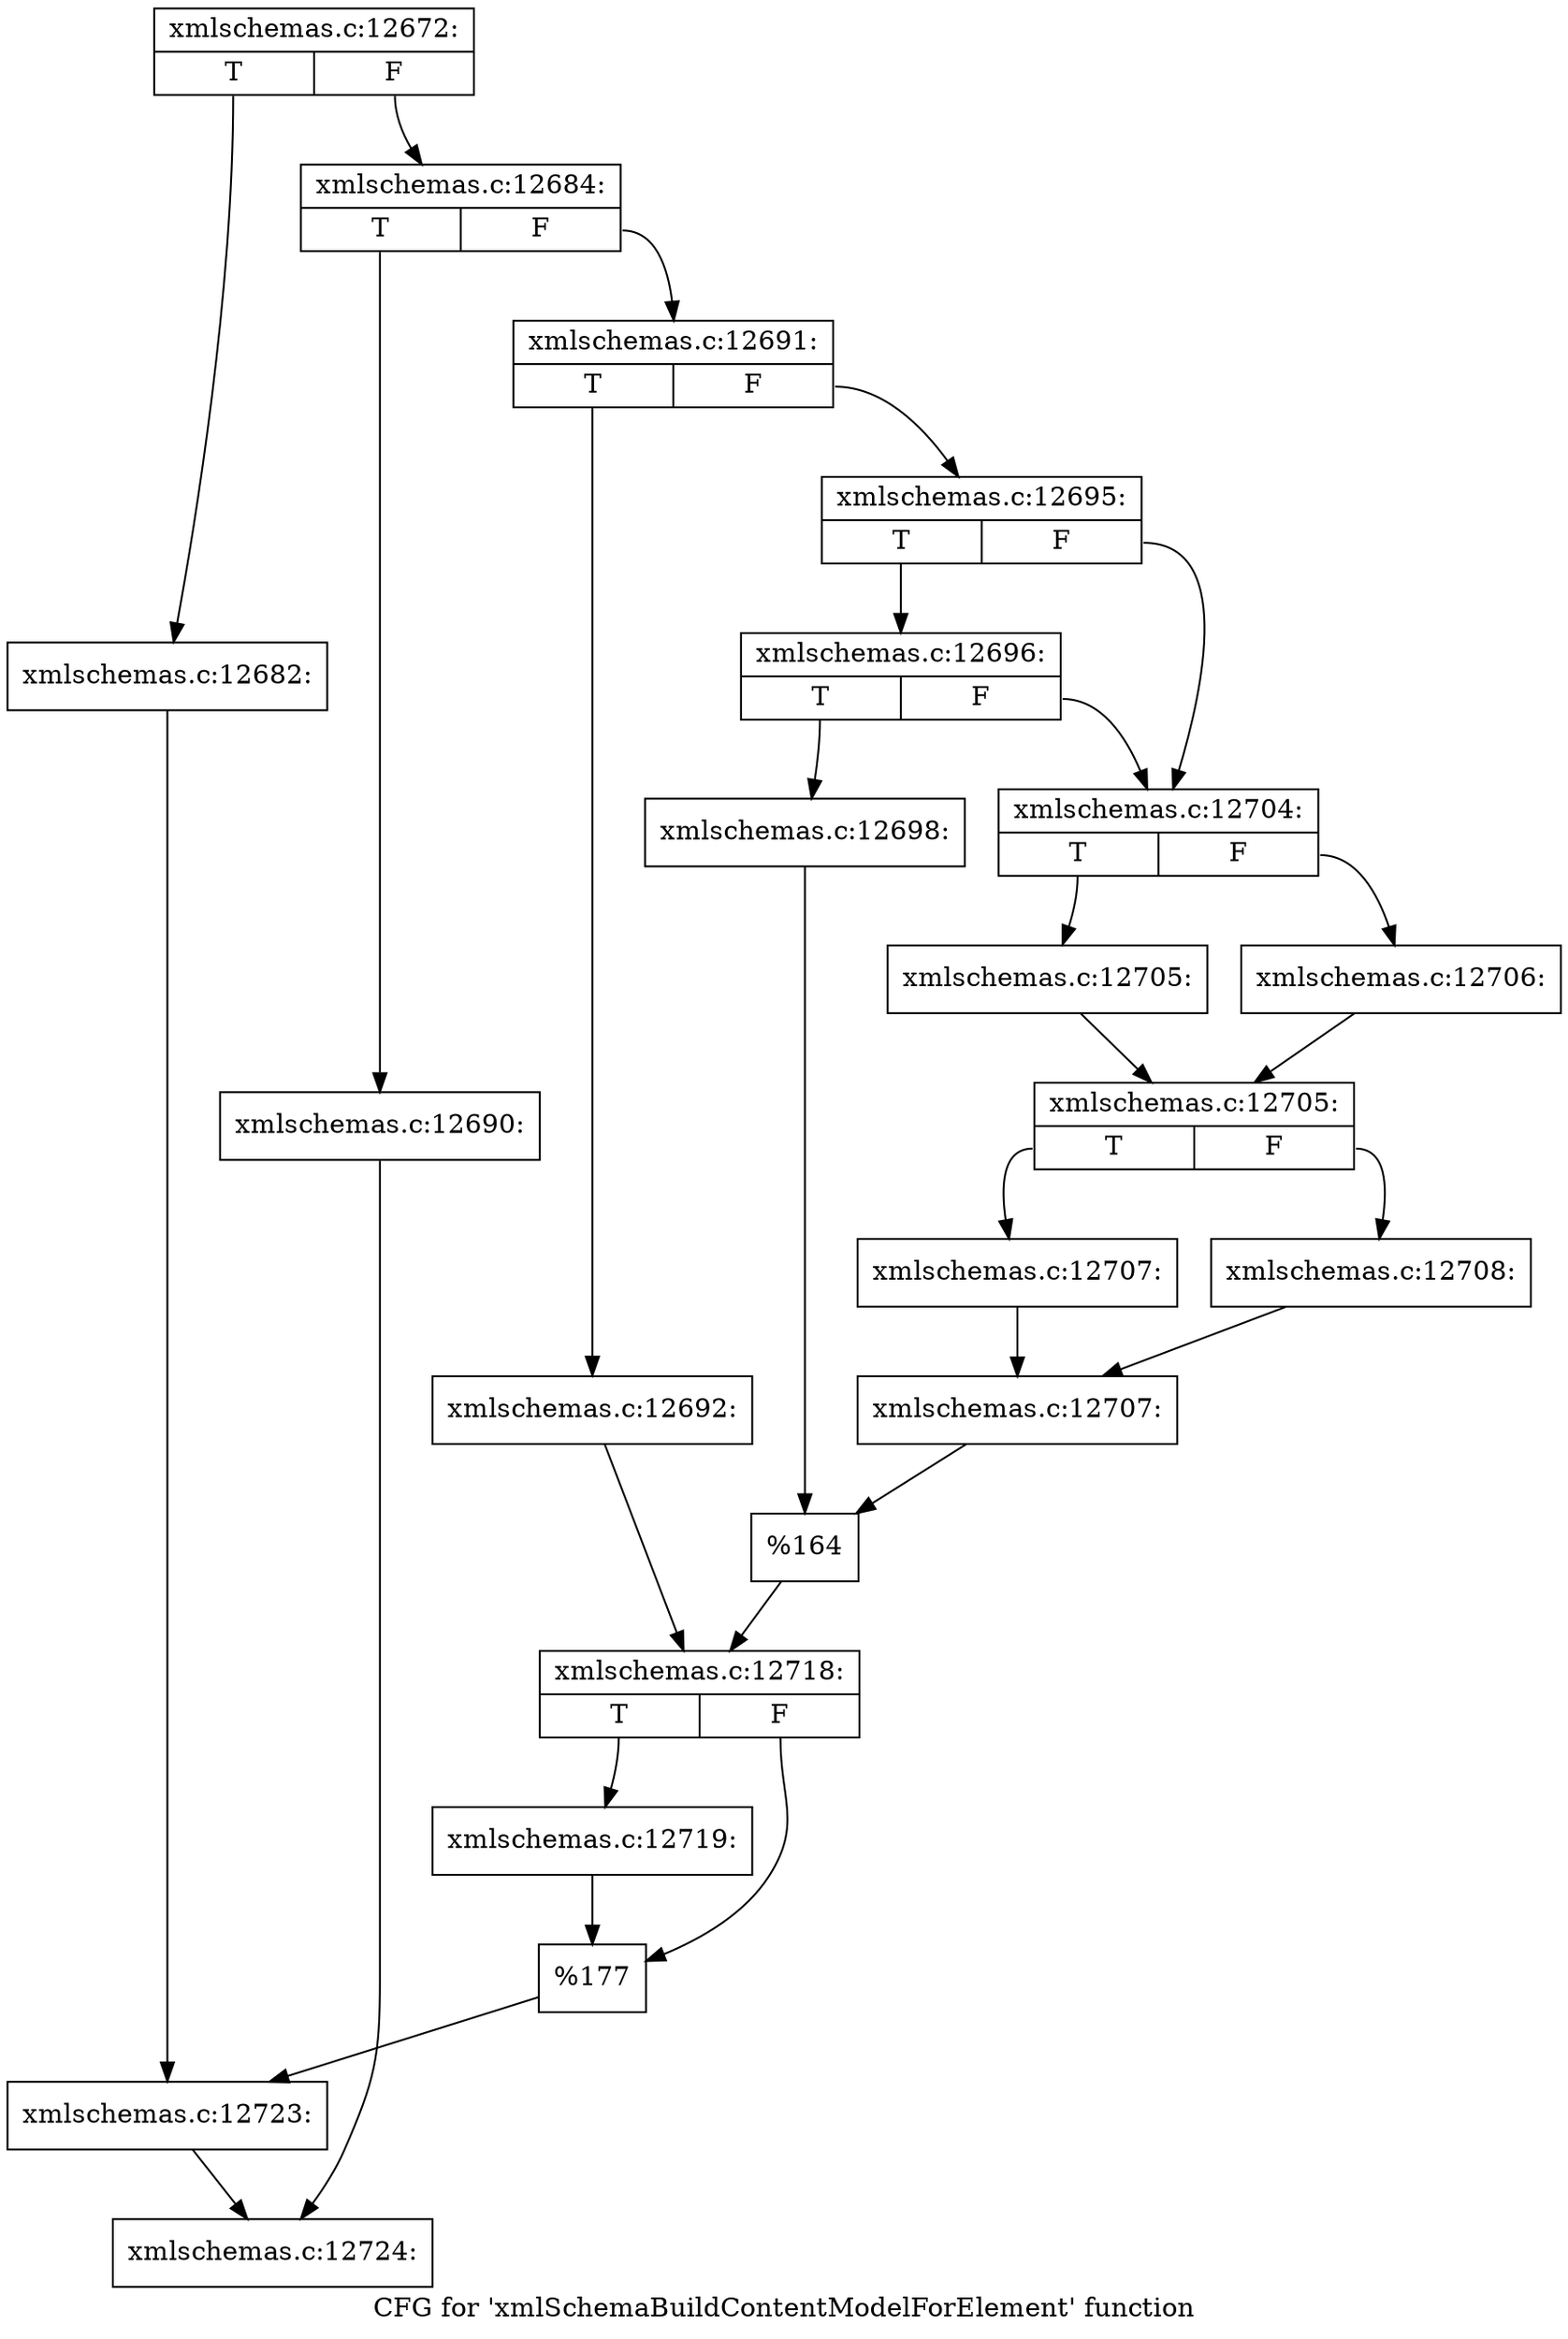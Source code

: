 digraph "CFG for 'xmlSchemaBuildContentModelForElement' function" {
	label="CFG for 'xmlSchemaBuildContentModelForElement' function";

	Node0x5347db0 [shape=record,label="{xmlschemas.c:12672:|{<s0>T|<s1>F}}"];
	Node0x5347db0:s0 -> Node0x5348200;
	Node0x5347db0:s1 -> Node0x539e8b0;
	Node0x5348200 [shape=record,label="{xmlschemas.c:12682:}"];
	Node0x5348200 -> Node0x539e860;
	Node0x539e8b0 [shape=record,label="{xmlschemas.c:12684:|{<s0>T|<s1>F}}"];
	Node0x539e8b0:s0 -> Node0x539fd00;
	Node0x539e8b0:s1 -> Node0x539fd50;
	Node0x539fd00 [shape=record,label="{xmlschemas.c:12690:}"];
	Node0x539fd00 -> Node0x5348250;
	Node0x539fd50 [shape=record,label="{xmlschemas.c:12691:|{<s0>T|<s1>F}}"];
	Node0x539fd50:s0 -> Node0x53a0390;
	Node0x539fd50:s1 -> Node0x53a0430;
	Node0x53a0390 [shape=record,label="{xmlschemas.c:12692:}"];
	Node0x53a0390 -> Node0x53a03e0;
	Node0x53a0430 [shape=record,label="{xmlschemas.c:12695:|{<s0>T|<s1>F}}"];
	Node0x53a0430:s0 -> Node0x53a1740;
	Node0x53a0430:s1 -> Node0x53a16f0;
	Node0x53a1740 [shape=record,label="{xmlschemas.c:12696:|{<s0>T|<s1>F}}"];
	Node0x53a1740:s0 -> Node0x53a1650;
	Node0x53a1740:s1 -> Node0x53a16f0;
	Node0x53a1650 [shape=record,label="{xmlschemas.c:12698:}"];
	Node0x53a1650 -> Node0x53a16a0;
	Node0x53a16f0 [shape=record,label="{xmlschemas.c:12704:|{<s0>T|<s1>F}}"];
	Node0x53a16f0:s0 -> Node0x53a3f50;
	Node0x53a16f0:s1 -> Node0x53a3fa0;
	Node0x53a3f50 [shape=record,label="{xmlschemas.c:12705:}"];
	Node0x53a3f50 -> Node0x53a3ff0;
	Node0x53a3fa0 [shape=record,label="{xmlschemas.c:12706:}"];
	Node0x53a3fa0 -> Node0x53a3ff0;
	Node0x53a3ff0 [shape=record,label="{xmlschemas.c:12705:|{<s0>T|<s1>F}}"];
	Node0x53a3ff0:s0 -> Node0x53a4b00;
	Node0x53a3ff0:s1 -> Node0x53a4b50;
	Node0x53a4b00 [shape=record,label="{xmlschemas.c:12707:}"];
	Node0x53a4b00 -> Node0x53a4ba0;
	Node0x53a4b50 [shape=record,label="{xmlschemas.c:12708:}"];
	Node0x53a4b50 -> Node0x53a4ba0;
	Node0x53a4ba0 [shape=record,label="{xmlschemas.c:12707:}"];
	Node0x53a4ba0 -> Node0x53a16a0;
	Node0x53a16a0 [shape=record,label="{%164}"];
	Node0x53a16a0 -> Node0x53a03e0;
	Node0x53a03e0 [shape=record,label="{xmlschemas.c:12718:|{<s0>T|<s1>F}}"];
	Node0x53a03e0:s0 -> Node0x53a7750;
	Node0x53a03e0:s1 -> Node0x53a77a0;
	Node0x53a7750 [shape=record,label="{xmlschemas.c:12719:}"];
	Node0x53a7750 -> Node0x53a77a0;
	Node0x53a77a0 [shape=record,label="{%177}"];
	Node0x53a77a0 -> Node0x539e860;
	Node0x539e860 [shape=record,label="{xmlschemas.c:12723:}"];
	Node0x539e860 -> Node0x5348250;
	Node0x5348250 [shape=record,label="{xmlschemas.c:12724:}"];
}
